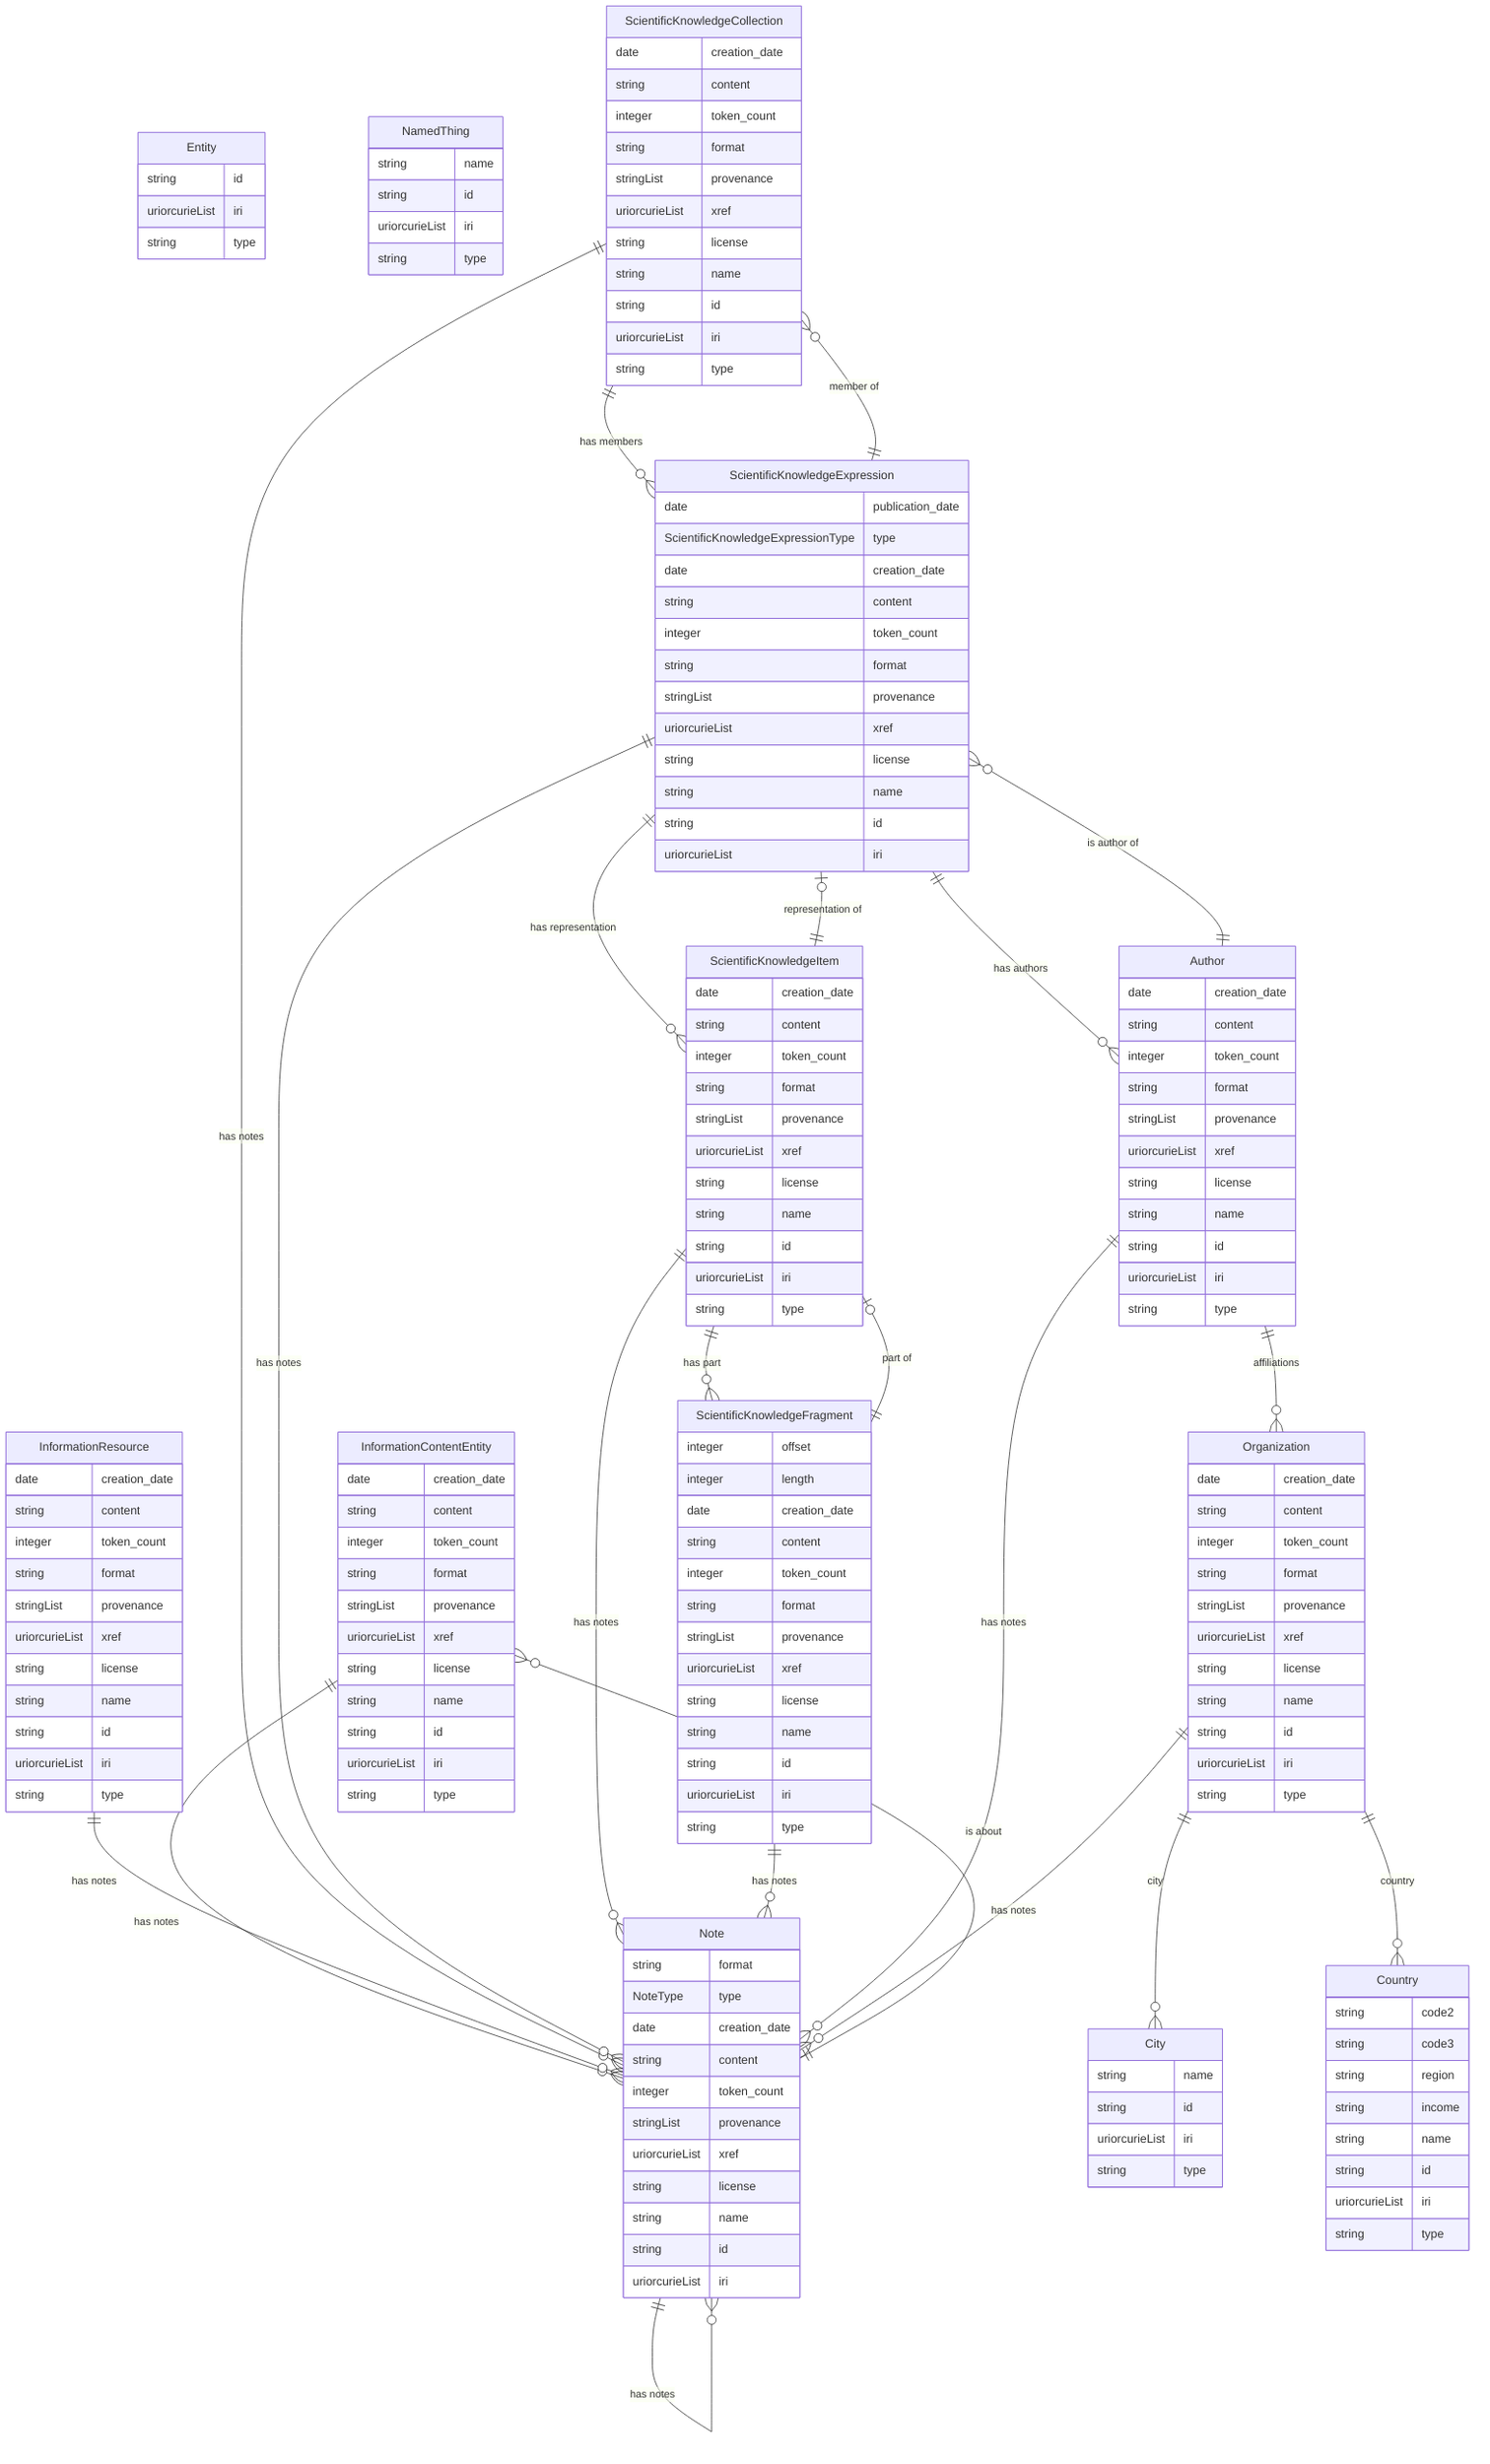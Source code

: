 erDiagram
Entity {
    string id  
    uriorcurieList iri  
    string type  
}
NamedThing {
    string name  
    string id  
    uriorcurieList iri  
    string type  
}
InformationContentEntity {
    date creation_date  
    string content  
    integer token_count  
    string format  
    stringList provenance  
    uriorcurieList xref  
    string license  
    string name  
    string id  
    uriorcurieList iri  
    string type  
}
InformationResource {
    date creation_date  
    string content  
    integer token_count  
    string format  
    stringList provenance  
    uriorcurieList xref  
    string license  
    string name  
    string id  
    uriorcurieList iri  
    string type  
}
ScientificKnowledgeCollection {
    date creation_date  
    string content  
    integer token_count  
    string format  
    stringList provenance  
    uriorcurieList xref  
    string license  
    string name  
    string id  
    uriorcurieList iri  
    string type  
}
ScientificKnowledgeExpression {
    date publication_date  
    ScientificKnowledgeExpressionType type  
    date creation_date  
    string content  
    integer token_count  
    string format  
    stringList provenance  
    uriorcurieList xref  
    string license  
    string name  
    string id  
    uriorcurieList iri  
}
ScientificKnowledgeItem {
    date creation_date  
    string content  
    integer token_count  
    string format  
    stringList provenance  
    uriorcurieList xref  
    string license  
    string name  
    string id  
    uriorcurieList iri  
    string type  
}
ScientificKnowledgeFragment {
    integer offset  
    integer length  
    date creation_date  
    string content  
    integer token_count  
    string format  
    stringList provenance  
    uriorcurieList xref  
    string license  
    string name  
    string id  
    uriorcurieList iri  
    string type  
}
Note {
    string format  
    NoteType type  
    date creation_date  
    string content  
    integer token_count  
    stringList provenance  
    uriorcurieList xref  
    string license  
    string name  
    string id  
    uriorcurieList iri  
}
Author {
    date creation_date  
    string content  
    integer token_count  
    string format  
    stringList provenance  
    uriorcurieList xref  
    string license  
    string name  
    string id  
    uriorcurieList iri  
    string type  
}
Organization {
    date creation_date  
    string content  
    integer token_count  
    string format  
    stringList provenance  
    uriorcurieList xref  
    string license  
    string name  
    string id  
    uriorcurieList iri  
    string type  
}
City {
    string name  
    string id  
    uriorcurieList iri  
    string type  
}
Country {
    string code2  
    string code3  
    string region  
    string income  
    string name  
    string id  
    uriorcurieList iri  
    string type  
}

InformationContentEntity ||--}o Note : "has notes"
InformationResource ||--}o Note : "has notes"
ScientificKnowledgeCollection ||--}o ScientificKnowledgeExpression : "has members"
ScientificKnowledgeCollection ||--}o Note : "has notes"
ScientificKnowledgeExpression ||--}o ScientificKnowledgeItem : "has representation"
ScientificKnowledgeExpression ||--}o ScientificKnowledgeCollection : "member of"
ScientificKnowledgeExpression ||--}o Author : "has authors"
ScientificKnowledgeExpression ||--}o Note : "has notes"
ScientificKnowledgeItem ||--|o ScientificKnowledgeExpression : "representation of"
ScientificKnowledgeItem ||--}o ScientificKnowledgeFragment : "has part"
ScientificKnowledgeItem ||--}o Note : "has notes"
ScientificKnowledgeFragment ||--|o ScientificKnowledgeItem : "part of"
ScientificKnowledgeFragment ||--}o Note : "has notes"
Note ||--}o InformationContentEntity : "is about"
Note ||--}o Note : "has notes"
Author ||--}o Organization : "affiliations"
Author ||--}o ScientificKnowledgeExpression : "is author of"
Author ||--}o Note : "has notes"
Organization ||--}o City : "city"
Organization ||--}o Country : "country"
Organization ||--}o Note : "has notes"